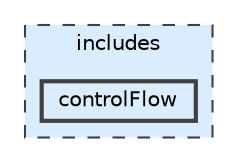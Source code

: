 digraph "includes/controlFlow"
{
 // LATEX_PDF_SIZE
  bgcolor="transparent";
  edge [fontname=Helvetica,fontsize=10,labelfontname=Helvetica,labelfontsize=10];
  node [fontname=Helvetica,fontsize=10,shape=box,height=0.2,width=0.4];
  compound=true
  subgraph clusterdir_09e761304027c904456130627fd4dcf5 {
    graph [ bgcolor="#daedff", pencolor="grey25", label="includes", fontname=Helvetica,fontsize=10 style="filled,dashed", URL="dir_09e761304027c904456130627fd4dcf5.html",tooltip=""]
  dir_8d375deb229b82e698c2fec97bee04dc [label="controlFlow", fillcolor="#daedff", color="grey25", style="filled,bold", URL="dir_8d375deb229b82e698c2fec97bee04dc.html",tooltip=""];
  }
}
